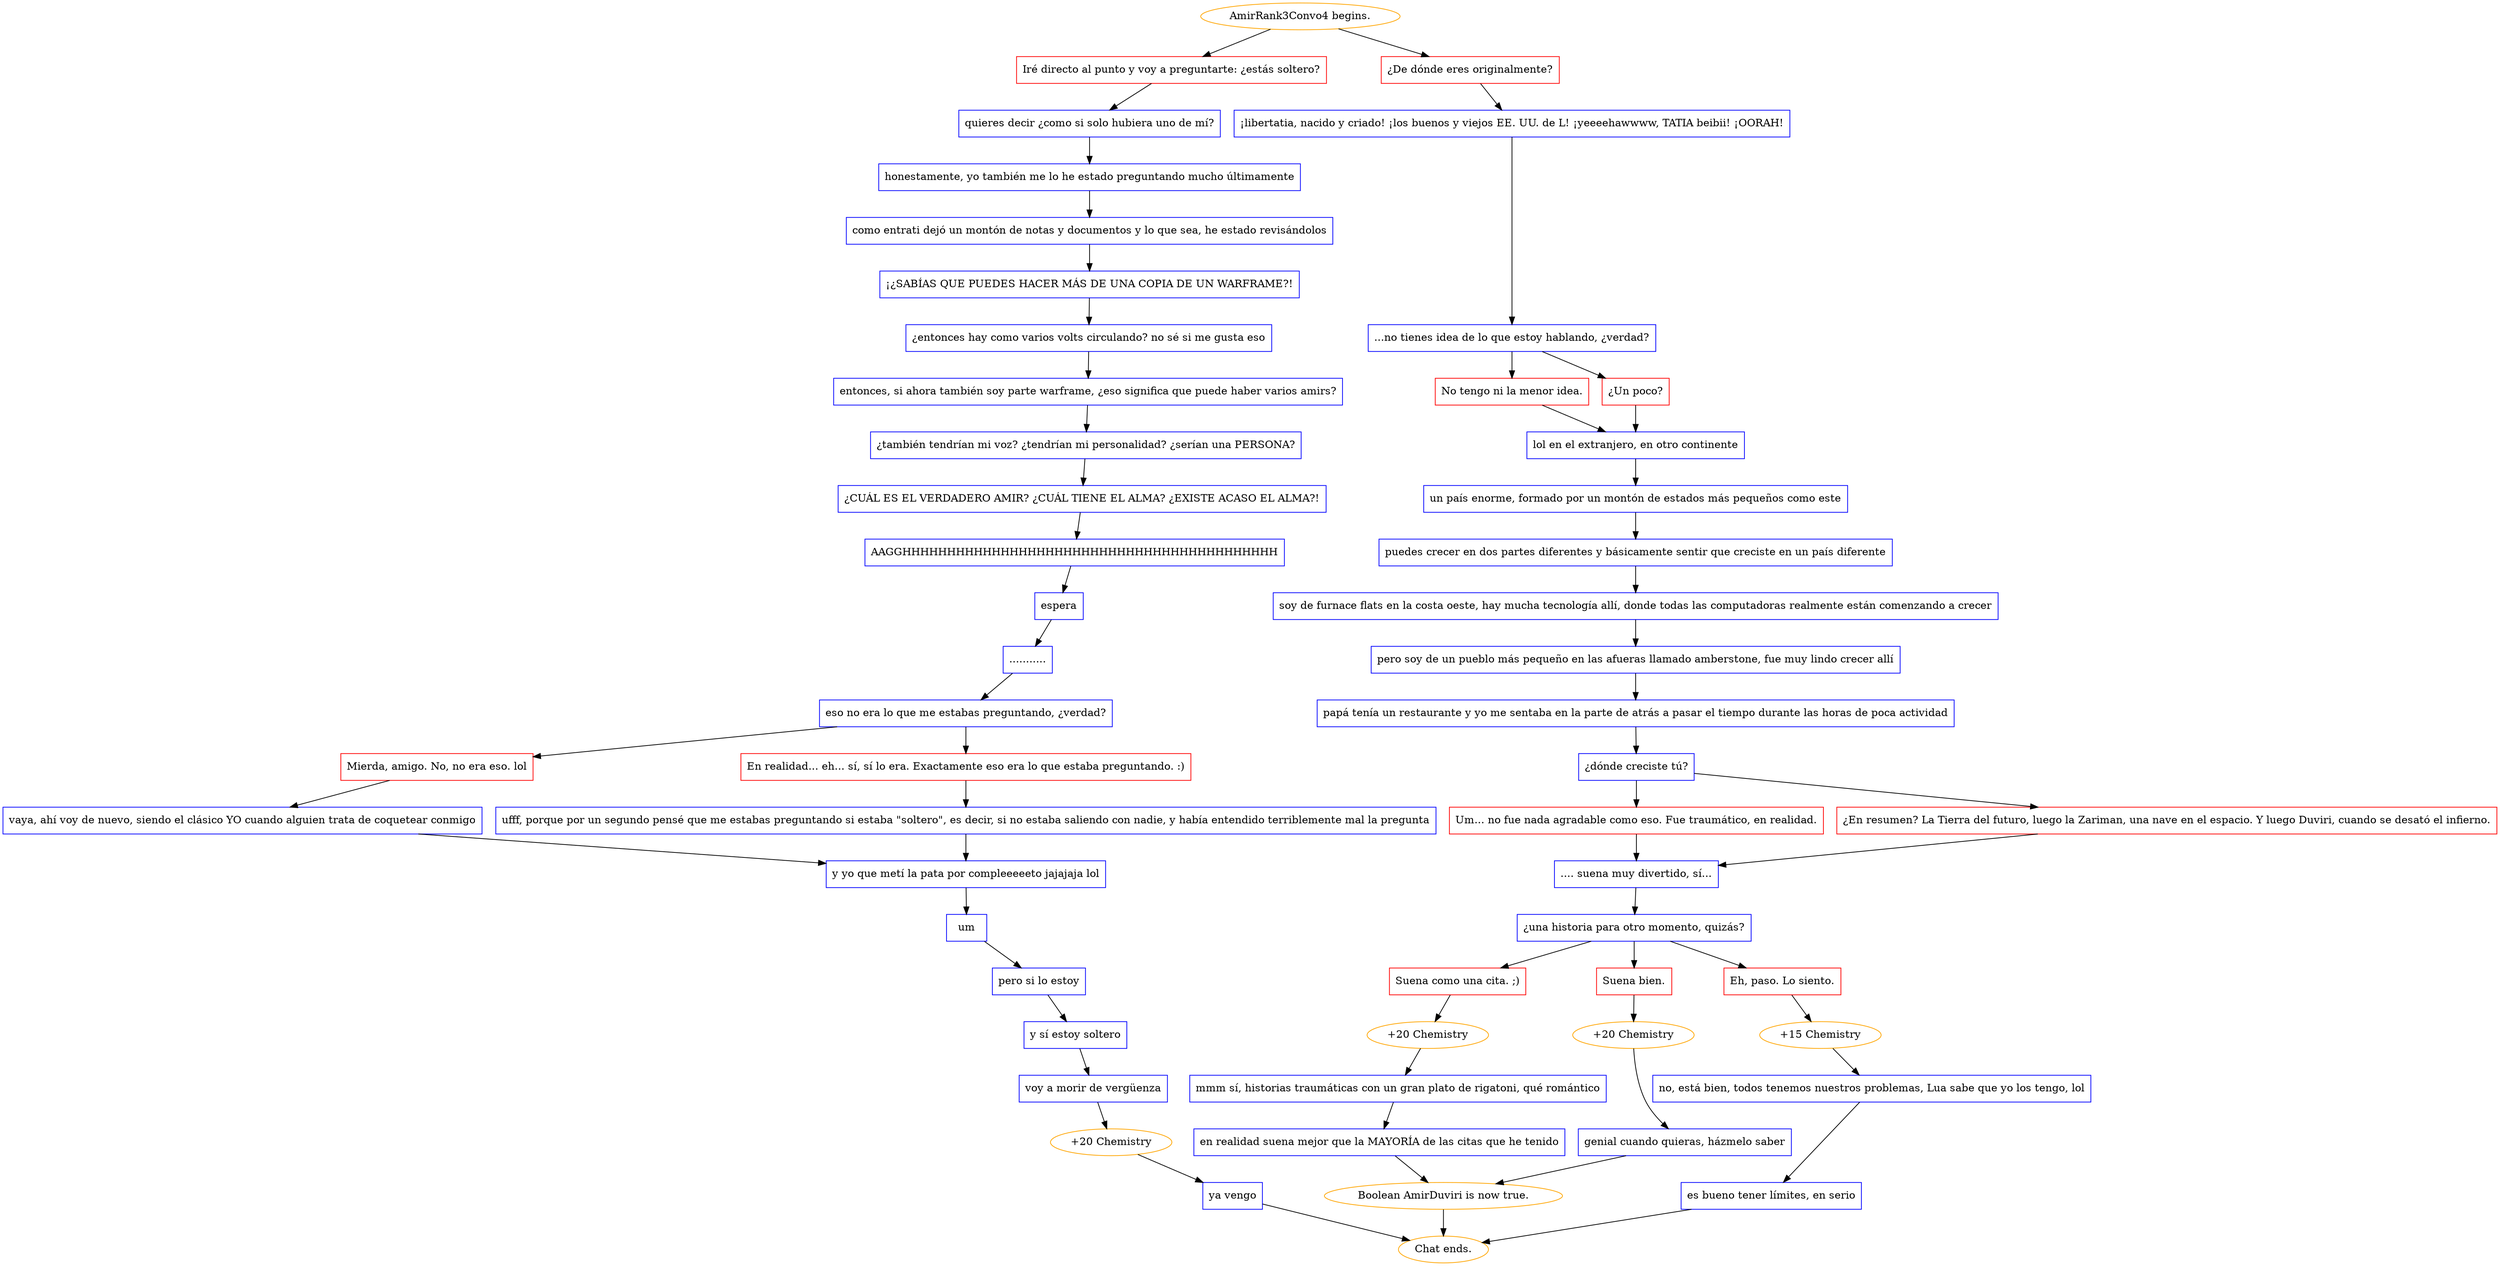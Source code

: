 digraph {
	"AmirRank3Convo4 begins." [color=orange];
		"AmirRank3Convo4 begins." -> j359861708;
		"AmirRank3Convo4 begins." -> j2849334869;
	j359861708 [label="Iré directo al punto y voy a preguntarte: ¿estás soltero?",shape=box,color=red];
		j359861708 -> j141111945;
	j2849334869 [label="¿De dónde eres originalmente?",shape=box,color=red];
		j2849334869 -> j1602867659;
	j141111945 [label="quieres decir ¿como si solo hubiera uno de mí?",shape=box,color=blue];
		j141111945 -> j3291209583;
	j1602867659 [label="¡libertatia, nacido y criado! ¡los buenos y viejos EE. UU. de L! ¡yeeeehawwww, TATIA beibii! ¡OORAH!",shape=box,color=blue];
		j1602867659 -> j1536635218;
	j3291209583 [label="honestamente, yo también me lo he estado preguntando mucho últimamente",shape=box,color=blue];
		j3291209583 -> j1903444943;
	j1536635218 [label="...no tienes idea de lo que estoy hablando, ¿verdad?",shape=box,color=blue];
		j1536635218 -> j1836823463;
		j1536635218 -> j67253463;
	j1903444943 [label="como entrati dejó un montón de notas y documentos y lo que sea, he estado revisándolos",shape=box,color=blue];
		j1903444943 -> j2794191607;
	j1836823463 [label="No tengo ni la menor idea.",shape=box,color=red];
		j1836823463 -> j181335213;
	j67253463 [label="¿Un poco?",shape=box,color=red];
		j67253463 -> j181335213;
	j2794191607 [label="¡¿SABÍAS QUE PUEDES HACER MÁS DE UNA COPIA DE UN WARFRAME?!",shape=box,color=blue];
		j2794191607 -> j2965233752;
	j181335213 [label="lol en el extranjero, en otro continente",shape=box,color=blue];
		j181335213 -> j722848984;
	j2965233752 [label="¿entonces hay como varios volts circulando? no sé si me gusta eso",shape=box,color=blue];
		j2965233752 -> j3025117839;
	j722848984 [label="un país enorme, formado por un montón de estados más pequeños como este",shape=box,color=blue];
		j722848984 -> j2655074162;
	j3025117839 [label="entonces, si ahora también soy parte warframe, ¿eso significa que puede haber varios amirs?",shape=box,color=blue];
		j3025117839 -> j57610409;
	j2655074162 [label="puedes crecer en dos partes diferentes y básicamente sentir que creciste en un país diferente",shape=box,color=blue];
		j2655074162 -> j2132187188;
	j57610409 [label="¿también tendrían mi voz? ¿tendrían mi personalidad? ¿serían una PERSONA?",shape=box,color=blue];
		j57610409 -> j3537584815;
	j2132187188 [label="soy de furnace flats en la costa oeste, hay mucha tecnología allí, donde todas las computadoras realmente están comenzando a crecer",shape=box,color=blue];
		j2132187188 -> j3725510816;
	j3537584815 [label="¿CUÁL ES EL VERDADERO AMIR? ¿CUÁL TIENE EL ALMA? ¿EXISTE ACASO EL ALMA?!",shape=box,color=blue];
		j3537584815 -> j1102524636;
	j3725510816 [label="pero soy de un pueblo más pequeño en las afueras llamado amberstone, fue muy lindo crecer allí",shape=box,color=blue];
		j3725510816 -> j3114037450;
	j1102524636 [label="AAGGHHHHHHHHHHHHHHHHHHHHHHHHHHHHHHHHHHHHHHHHHH",shape=box,color=blue];
		j1102524636 -> j1809762058;
	j3114037450 [label="papá tenía un restaurante y yo me sentaba en la parte de atrás a pasar el tiempo durante las horas de poca actividad",shape=box,color=blue];
		j3114037450 -> j3576759062;
	j1809762058 [label="espera",shape=box,color=blue];
		j1809762058 -> j874413425;
	j3576759062 [label="¿dónde creciste tú?",shape=box,color=blue];
		j3576759062 -> j1227886803;
		j3576759062 -> j2944167851;
	j874413425 [label="...........",shape=box,color=blue];
		j874413425 -> j2097114353;
	j1227886803 [label="Um... no fue nada agradable como eso. Fue traumático, en realidad.",shape=box,color=red];
		j1227886803 -> j204292364;
	j2944167851 [label="¿En resumen? La Tierra del futuro, luego la Zariman, una nave en el espacio. Y luego Duviri, cuando se desató el infierno.",shape=box,color=red];
		j2944167851 -> j204292364;
	j2097114353 [label="eso no era lo que me estabas preguntando, ¿verdad?",shape=box,color=blue];
		j2097114353 -> j1091827904;
		j2097114353 -> j522479281;
	j204292364 [label=".... suena muy divertido, sí...",shape=box,color=blue];
		j204292364 -> j3584330052;
	j1091827904 [label="Mierda, amigo. No, no era eso. lol",shape=box,color=red];
		j1091827904 -> j797674887;
	j522479281 [label="En realidad... eh... sí, sí lo era. Exactamente eso era lo que estaba preguntando. :)",shape=box,color=red];
		j522479281 -> j1735893605;
	j3584330052 [label="¿una historia para otro momento, quizás?",shape=box,color=blue];
		j3584330052 -> j973675907;
		j3584330052 -> j4216781879;
		j3584330052 -> j3756583939;
	j797674887 [label="vaya, ahí voy de nuevo, siendo el clásico YO cuando alguien trata de coquetear conmigo",shape=box,color=blue];
		j797674887 -> j2055631836;
	j1735893605 [label="ufff, porque por un segundo pensé que me estabas preguntando si estaba \"soltero\", es decir, si no estaba saliendo con nadie, y había entendido terriblemente mal la pregunta",shape=box,color=blue];
		j1735893605 -> j2055631836;
	j973675907 [label="Suena como una cita. ;)",shape=box,color=red];
		j973675907 -> j401022476;
	j4216781879 [label="Suena bien.",shape=box,color=red];
		j4216781879 -> j515816891;
	j3756583939 [label="Eh, paso. Lo siento.",shape=box,color=red];
		j3756583939 -> j2999621302;
	j2055631836 [label="y yo que metí la pata por compleeeeeto jajajaja lol",shape=box,color=blue];
		j2055631836 -> j3655536574;
	j401022476 [label="+20 Chemistry",color=orange];
		j401022476 -> j2717682246;
	j515816891 [label="+20 Chemistry",color=orange];
		j515816891 -> j858698259;
	j2999621302 [label="+15 Chemistry",color=orange];
		j2999621302 -> j2476037259;
	j3655536574 [label="um",shape=box,color=blue];
		j3655536574 -> j933623847;
	j2717682246 [label="mmm sí, historias traumáticas con un gran plato de rigatoni, qué romántico",shape=box,color=blue];
		j2717682246 -> j492659025;
	j858698259 [label="genial cuando quieras, házmelo saber",shape=box,color=blue];
		j858698259 -> j647457247;
	j2476037259 [label="no, está bien, todos tenemos nuestros problemas, Lua sabe que yo los tengo, lol",shape=box,color=blue];
		j2476037259 -> j2362058724;
	j933623847 [label="pero si lo estoy",shape=box,color=blue];
		j933623847 -> j3271831975;
	j492659025 [label="en realidad suena mejor que la MAYORÍA de las citas que he tenido",shape=box,color=blue];
		j492659025 -> j647457247;
	j647457247 [label="Boolean AmirDuviri is now true.",color=orange];
		j647457247 -> "Chat ends.";
	j2362058724 [label="es bueno tener límites, en serio",shape=box,color=blue];
		j2362058724 -> "Chat ends.";
	j3271831975 [label="y sí estoy soltero",shape=box,color=blue];
		j3271831975 -> j3897108833;
	"Chat ends." [color=orange];
	j3897108833 [label="voy a morir de vergüenza",shape=box,color=blue];
		j3897108833 -> j3965766741;
	j3965766741 [label="+20 Chemistry",color=orange];
		j3965766741 -> j2451953908;
	j2451953908 [label="ya vengo",shape=box,color=blue];
		j2451953908 -> "Chat ends.";
}